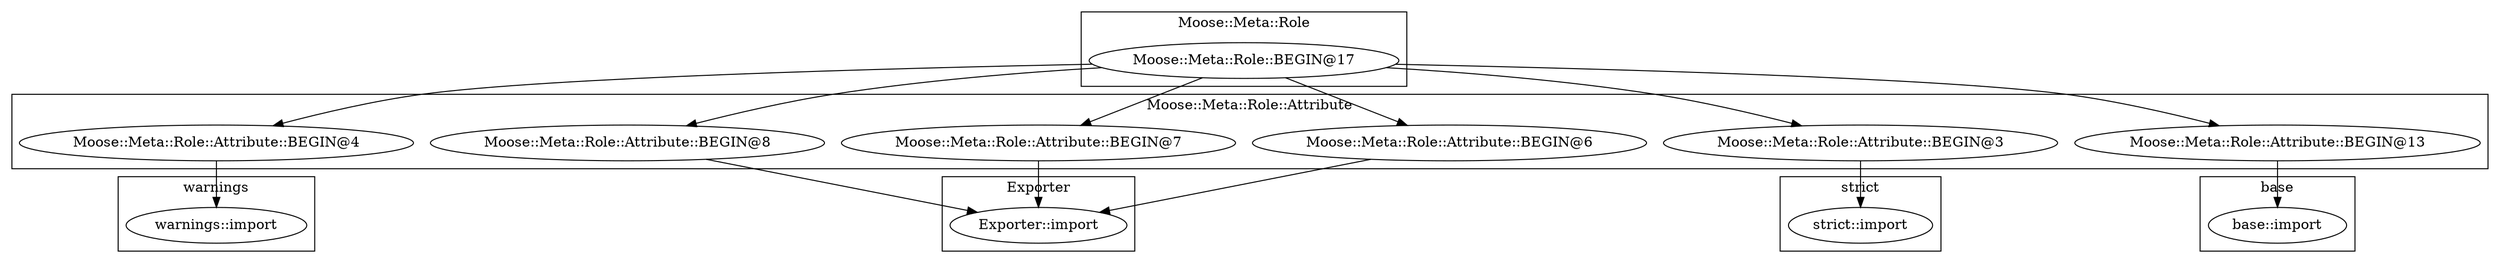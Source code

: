 digraph {
graph [overlap=false]
subgraph cluster_warnings {
	label="warnings";
	"warnings::import";
}
subgraph cluster_Moose_Meta_Role {
	label="Moose::Meta::Role";
	"Moose::Meta::Role::BEGIN@17";
}
subgraph cluster_Moose_Meta_Role_Attribute {
	label="Moose::Meta::Role::Attribute";
	"Moose::Meta::Role::Attribute::BEGIN@4";
	"Moose::Meta::Role::Attribute::BEGIN@7";
	"Moose::Meta::Role::Attribute::BEGIN@8";
	"Moose::Meta::Role::Attribute::BEGIN@3";
	"Moose::Meta::Role::Attribute::BEGIN@6";
	"Moose::Meta::Role::Attribute::BEGIN@13";
}
subgraph cluster_base {
	label="base";
	"base::import";
}
subgraph cluster_strict {
	label="strict";
	"strict::import";
}
subgraph cluster_Exporter {
	label="Exporter";
	"Exporter::import";
}
"Moose::Meta::Role::BEGIN@17" -> "Moose::Meta::Role::Attribute::BEGIN@6";
"Moose::Meta::Role::Attribute::BEGIN@6" -> "Exporter::import";
"Moose::Meta::Role::Attribute::BEGIN@8" -> "Exporter::import";
"Moose::Meta::Role::Attribute::BEGIN@7" -> "Exporter::import";
"Moose::Meta::Role::BEGIN@17" -> "Moose::Meta::Role::Attribute::BEGIN@3";
"Moose::Meta::Role::BEGIN@17" -> "Moose::Meta::Role::Attribute::BEGIN@8";
"Moose::Meta::Role::BEGIN@17" -> "Moose::Meta::Role::Attribute::BEGIN@7";
"Moose::Meta::Role::Attribute::BEGIN@13" -> "base::import";
"Moose::Meta::Role::Attribute::BEGIN@4" -> "warnings::import";
"Moose::Meta::Role::BEGIN@17" -> "Moose::Meta::Role::Attribute::BEGIN@4";
"Moose::Meta::Role::Attribute::BEGIN@3" -> "strict::import";
"Moose::Meta::Role::BEGIN@17" -> "Moose::Meta::Role::Attribute::BEGIN@13";
}
